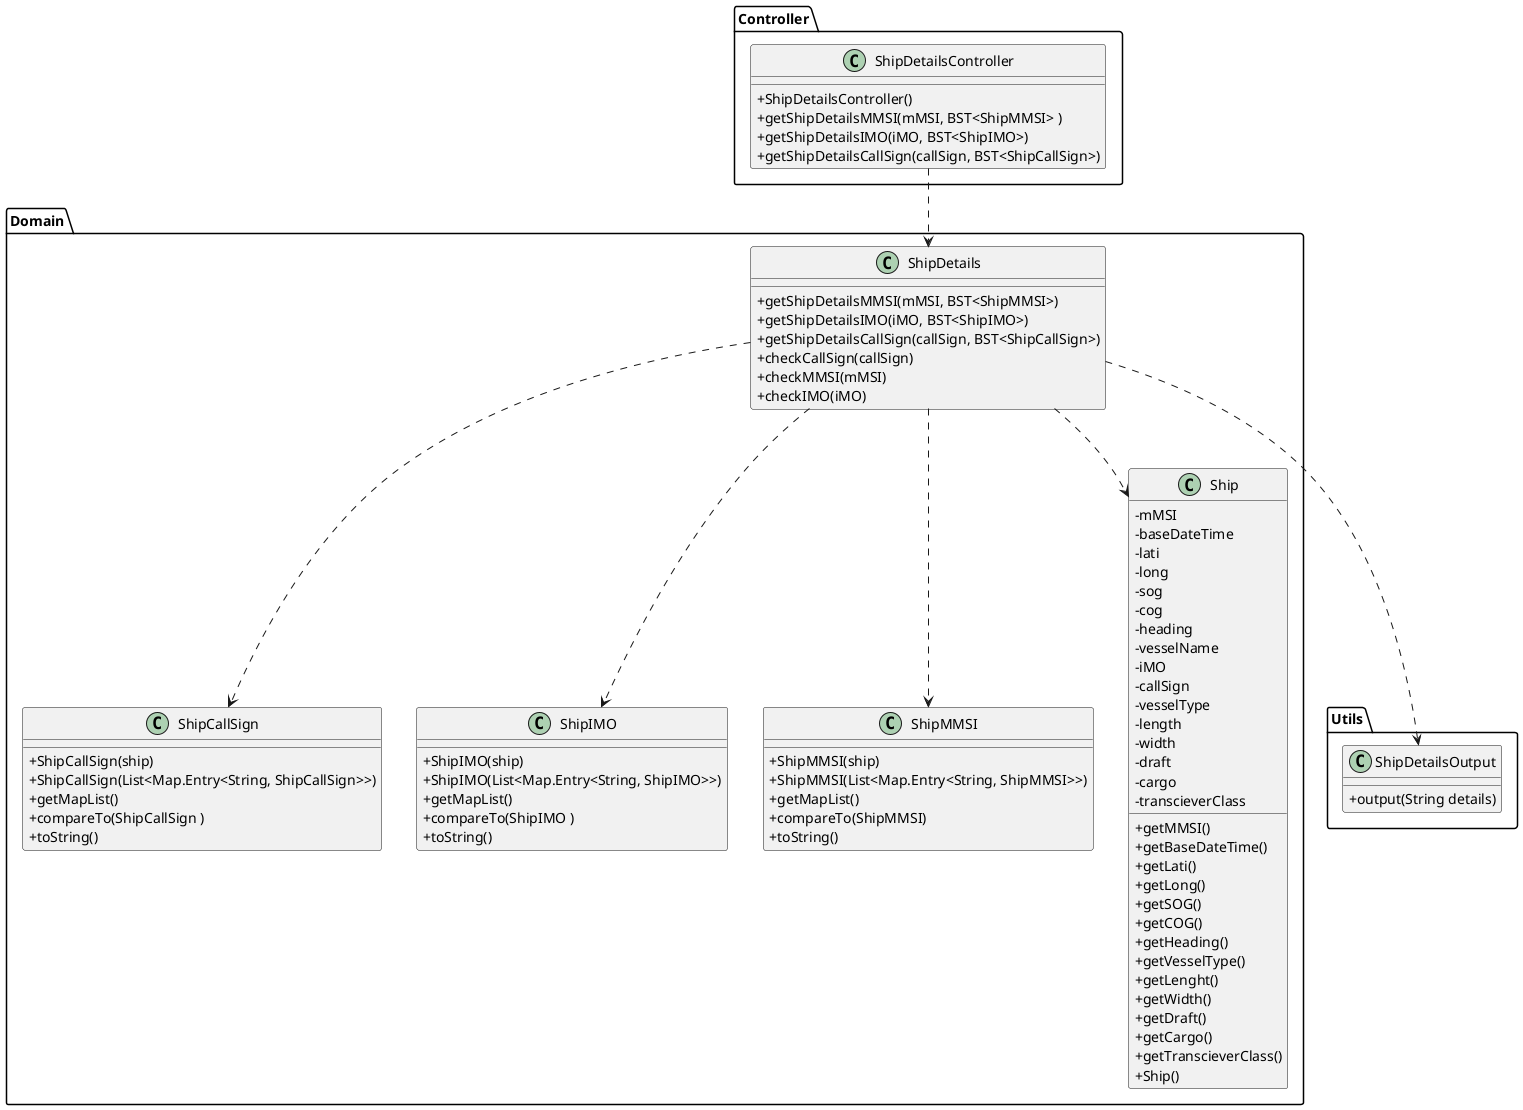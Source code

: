 @startuml
skinparam classAttributeIconSize 0


package Controller{
class ShipDetailsController {
+ShipDetailsController()
+getShipDetailsMMSI(mMSI, BST<ShipMMSI> )
+getShipDetailsIMO(iMO, BST<ShipIMO>)
+getShipDetailsCallSign(callSign, BST<ShipCallSign>)
}
}


package Domain {

class ShipDetails{
+getShipDetailsMMSI(mMSI, BST<ShipMMSI>)
+getShipDetailsIMO(iMO, BST<ShipIMO>)
+getShipDetailsCallSign(callSign, BST<ShipCallSign>)
+checkCallSign(callSign)
+checkMMSI(mMSI)
+checkIMO(iMO)

}

class ShipCallSign{
+ShipCallSign(ship)
+ShipCallSign(List<Map.Entry<String, ShipCallSign>>)
+getMapList()
+compareTo(ShipCallSign )
+toString()
}

class ShipIMO{
+ShipIMO(ship)
+ShipIMO(List<Map.Entry<String, ShipIMO>>)
+getMapList()
+compareTo(ShipIMO )
+toString()
}

class ShipMMSI{
+ShipMMSI(ship)
+ShipMMSI(List<Map.Entry<String, ShipMMSI>>)
+getMapList()
+compareTo(ShipMMSI)
+toString()
}

class Ship {
  - mMSI
  -baseDateTime
  -lati
  -long
  -sog
  -cog
  -heading
  -vesselName
  -iMO
  -callSign
  -vesselType
  -length
  -width
  -draft
  -cargo
  -transcieverClass

  +getMMSI()
  +getBaseDateTime()
  +getLati()
  +getLong()
  +getSOG()
  +getCOG()
  +getHeading()
  +getVesselType()
  +getLenght()
  +getWidth()
  +getDraft()
  +getCargo()
  +getTranscieverClass()
  +Ship()
}
}
package Utils{
class ShipDetailsOutput{
+output(String details)
}

ShipDetailsController ..> ShipDetails
ShipDetails..> ShipCallSign
ShipDetails..> ShipIMO
ShipDetails..> ShipMMSI
ShipDetails..> Ship

ShipDetails ..> ShipDetailsOutput

@enduml